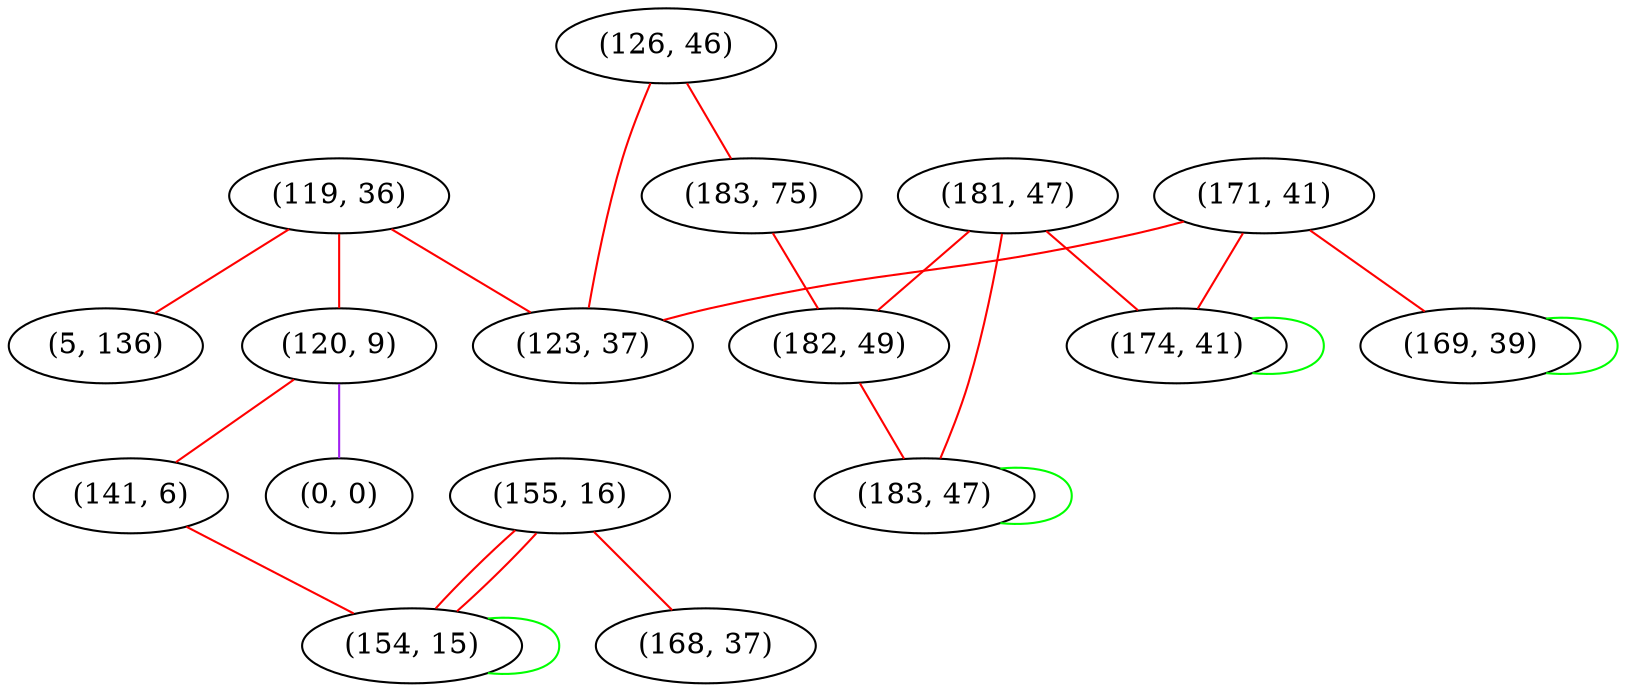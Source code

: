 graph "" {
"(119, 36)";
"(120, 9)";
"(181, 47)";
"(155, 16)";
"(126, 46)";
"(183, 75)";
"(182, 49)";
"(171, 41)";
"(141, 6)";
"(0, 0)";
"(183, 47)";
"(123, 37)";
"(174, 41)";
"(169, 39)";
"(168, 37)";
"(5, 136)";
"(154, 15)";
"(119, 36)" -- "(120, 9)"  [color=red, key=0, weight=1];
"(119, 36)" -- "(5, 136)"  [color=red, key=0, weight=1];
"(119, 36)" -- "(123, 37)"  [color=red, key=0, weight=1];
"(120, 9)" -- "(141, 6)"  [color=red, key=0, weight=1];
"(120, 9)" -- "(0, 0)"  [color=purple, key=0, weight=4];
"(181, 47)" -- "(182, 49)"  [color=red, key=0, weight=1];
"(181, 47)" -- "(174, 41)"  [color=red, key=0, weight=1];
"(181, 47)" -- "(183, 47)"  [color=red, key=0, weight=1];
"(155, 16)" -- "(154, 15)"  [color=red, key=0, weight=1];
"(155, 16)" -- "(154, 15)"  [color=red, key=1, weight=1];
"(155, 16)" -- "(168, 37)"  [color=red, key=0, weight=1];
"(126, 46)" -- "(183, 75)"  [color=red, key=0, weight=1];
"(126, 46)" -- "(123, 37)"  [color=red, key=0, weight=1];
"(183, 75)" -- "(182, 49)"  [color=red, key=0, weight=1];
"(182, 49)" -- "(183, 47)"  [color=red, key=0, weight=1];
"(171, 41)" -- "(174, 41)"  [color=red, key=0, weight=1];
"(171, 41)" -- "(169, 39)"  [color=red, key=0, weight=1];
"(171, 41)" -- "(123, 37)"  [color=red, key=0, weight=1];
"(141, 6)" -- "(154, 15)"  [color=red, key=0, weight=1];
"(183, 47)" -- "(183, 47)"  [color=green, key=0, weight=2];
"(174, 41)" -- "(174, 41)"  [color=green, key=0, weight=2];
"(169, 39)" -- "(169, 39)"  [color=green, key=0, weight=2];
"(154, 15)" -- "(154, 15)"  [color=green, key=0, weight=2];
}
